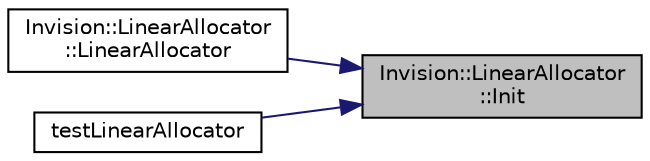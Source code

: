 digraph "Invision::LinearAllocator::Init"
{
 // LATEX_PDF_SIZE
  edge [fontname="Helvetica",fontsize="10",labelfontname="Helvetica",labelfontsize="10"];
  node [fontname="Helvetica",fontsize="10",shape=record];
  rankdir="RL";
  Node1 [label="Invision::LinearAllocator\l::Init",height=0.2,width=0.4,color="black", fillcolor="grey75", style="filled", fontcolor="black",tooltip=" "];
  Node1 -> Node2 [dir="back",color="midnightblue",fontsize="10",style="solid"];
  Node2 [label="Invision::LinearAllocator\l::LinearAllocator",height=0.2,width=0.4,color="black", fillcolor="white", style="filled",URL="$class_invision_1_1_linear_allocator.html#afc13e49bf8151f40c9788914fe69c659",tooltip=" "];
  Node1 -> Node3 [dir="back",color="midnightblue",fontsize="10",style="solid"];
  Node3 [label="testLinearAllocator",height=0.2,width=0.4,color="black", fillcolor="white", style="filled",URL="$sandbox_console_2main_8cpp.html#a4e49ccc59b50a8b7967b259909a508a1",tooltip=" "];
}
